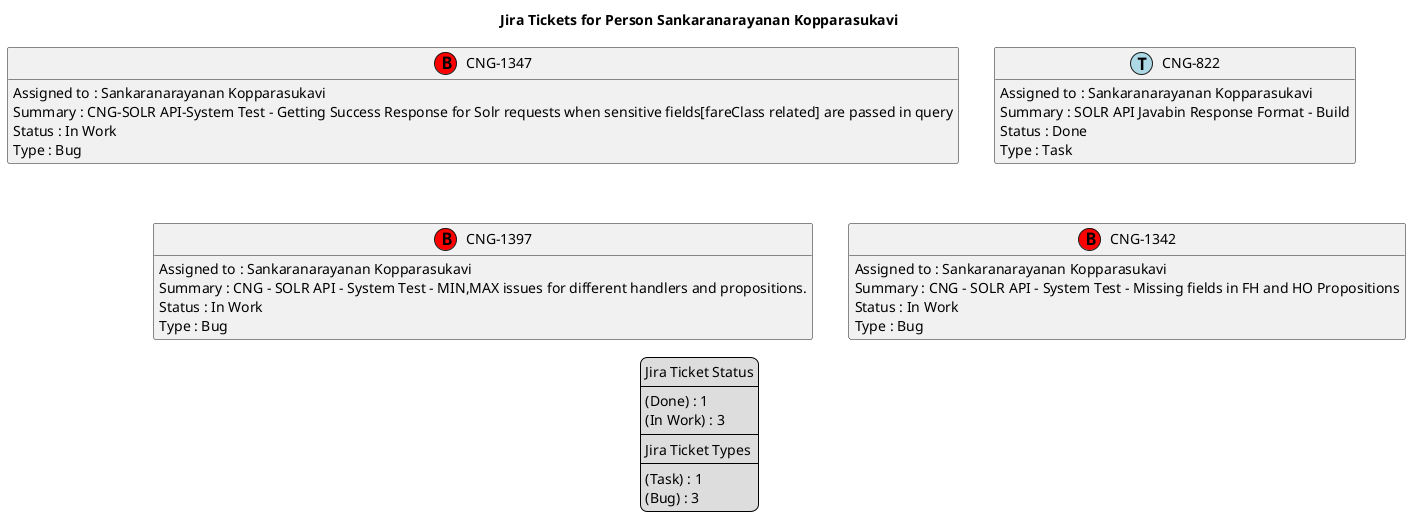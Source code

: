 @startuml
'https://plantuml.com/class-diagram

' GENERATE CLASS DIAGRAM ===========
' Generated at    : Fri May 03 10:09:59 CEST 2024

title Jira Tickets for Person Sankaranarayanan Kopparasukavi
hide empty members

legend
Jira Ticket Status
----
(Done) : 1
(In Work) : 3
----
Jira Ticket Types
----
(Task) : 1
(Bug) : 3
end legend


' Tickets =======
class "CNG-1347" << (B,red) >> {
  Assigned to : Sankaranarayanan Kopparasukavi
  Summary : CNG-SOLR API-System Test - Getting Success Response for Solr requests when sensitive fields[fareClass related] are passed in query
  Status : In Work
  Type : Bug
}

class "CNG-822" << (T,lightblue) >> {
  Assigned to : Sankaranarayanan Kopparasukavi
  Summary : SOLR API Javabin Response Format - Build
  Status : Done
  Type : Task
}

class "CNG-1397" << (B,red) >> {
  Assigned to : Sankaranarayanan Kopparasukavi
  Summary : CNG - SOLR API - System Test - MIN,MAX issues for different handlers and propositions.
  Status : In Work
  Type : Bug
}

class "CNG-1342" << (B,red) >> {
  Assigned to : Sankaranarayanan Kopparasukavi
  Summary : CNG - SOLR API - System Test - Missing fields in FH and HO Propositions
  Status : In Work
  Type : Bug
}



' Links =======


@enduml
